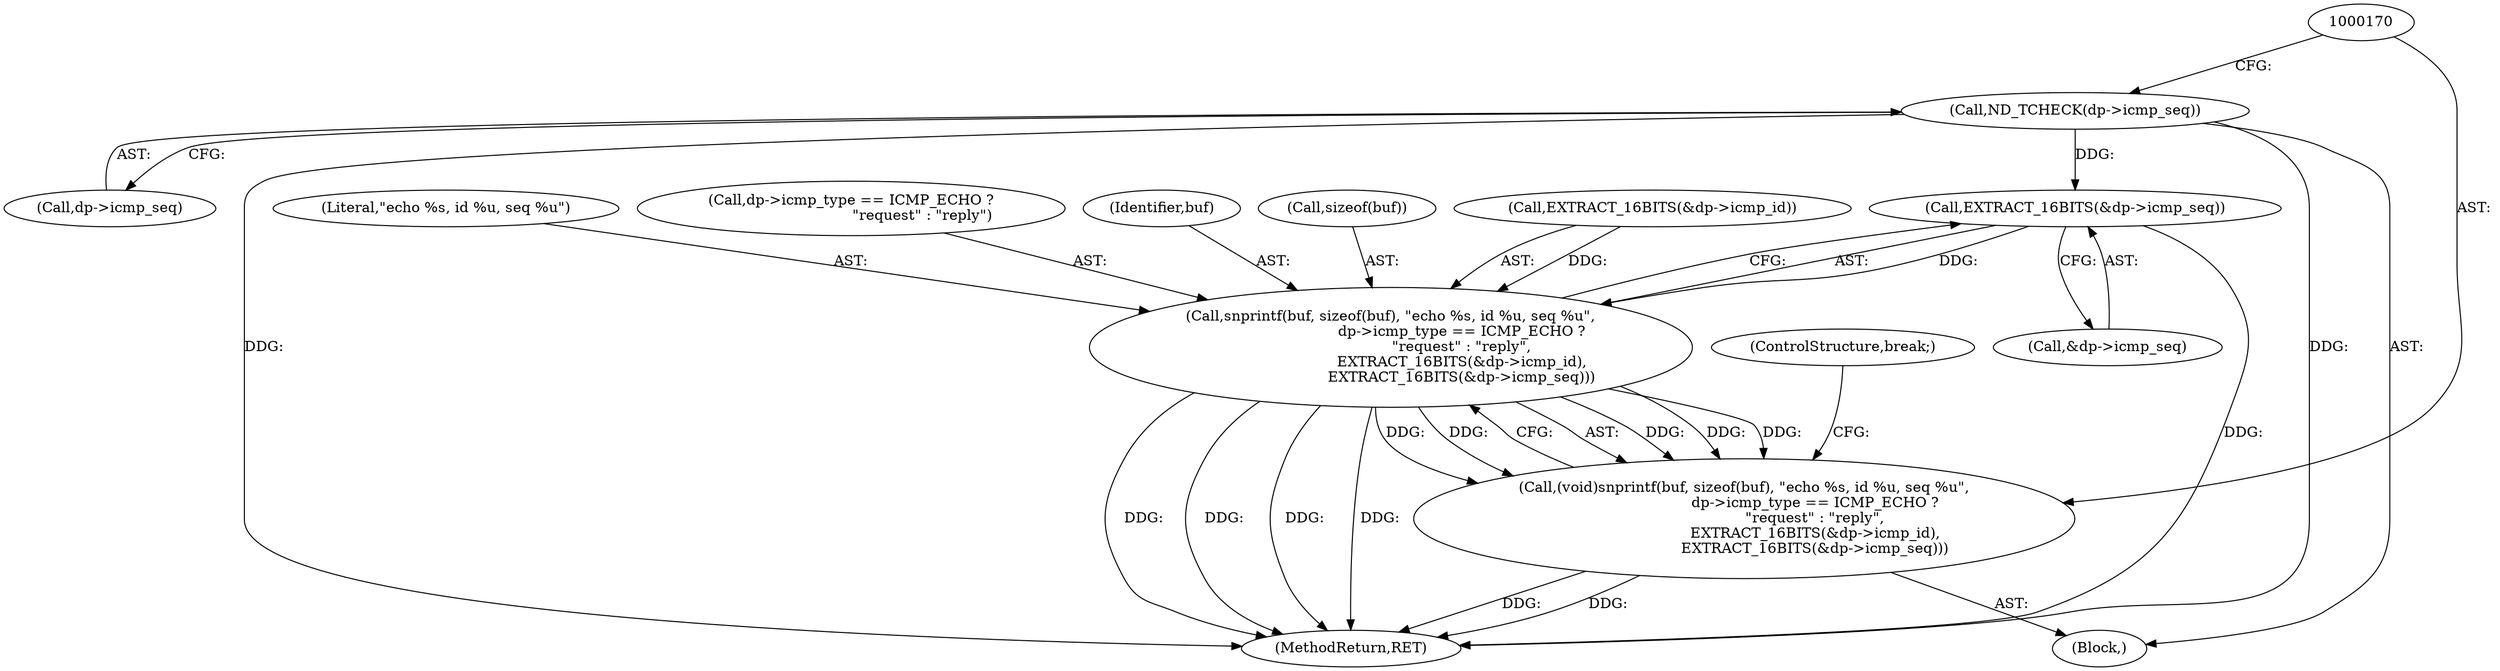 digraph "0_tcpdump_2b62d1dda41590db29368ec7ba5f4faf3464765a@pointer" {
"1000189" [label="(Call,EXTRACT_16BITS(&dp->icmp_seq))"];
"1000165" [label="(Call,ND_TCHECK(dp->icmp_seq))"];
"1000171" [label="(Call,snprintf(buf, sizeof(buf), \"echo %s, id %u, seq %u\",\n                               dp->icmp_type == ICMP_ECHO ?\n                               \"request\" : \"reply\",\n                               EXTRACT_16BITS(&dp->icmp_id),\n                               EXTRACT_16BITS(&dp->icmp_seq)))"];
"1000169" [label="(Call,(void)snprintf(buf, sizeof(buf), \"echo %s, id %u, seq %u\",\n                               dp->icmp_type == ICMP_ECHO ?\n                               \"request\" : \"reply\",\n                               EXTRACT_16BITS(&dp->icmp_id),\n                               EXTRACT_16BITS(&dp->icmp_seq)))"];
"1000190" [label="(Call,&dp->icmp_seq)"];
"1000189" [label="(Call,EXTRACT_16BITS(&dp->icmp_seq))"];
"1000171" [label="(Call,snprintf(buf, sizeof(buf), \"echo %s, id %u, seq %u\",\n                               dp->icmp_type == ICMP_ECHO ?\n                               \"request\" : \"reply\",\n                               EXTRACT_16BITS(&dp->icmp_id),\n                               EXTRACT_16BITS(&dp->icmp_seq)))"];
"1000175" [label="(Literal,\"echo %s, id %u, seq %u\")"];
"1000169" [label="(Call,(void)snprintf(buf, sizeof(buf), \"echo %s, id %u, seq %u\",\n                               dp->icmp_type == ICMP_ECHO ?\n                               \"request\" : \"reply\",\n                               EXTRACT_16BITS(&dp->icmp_id),\n                               EXTRACT_16BITS(&dp->icmp_seq)))"];
"1000176" [label="(Call,dp->icmp_type == ICMP_ECHO ?\n                               \"request\" : \"reply\")"];
"1000166" [label="(Call,dp->icmp_seq)"];
"1001245" [label="(MethodReturn,RET)"];
"1000162" [label="(Block,)"];
"1000172" [label="(Identifier,buf)"];
"1000194" [label="(ControlStructure,break;)"];
"1000173" [label="(Call,sizeof(buf))"];
"1000184" [label="(Call,EXTRACT_16BITS(&dp->icmp_id))"];
"1000165" [label="(Call,ND_TCHECK(dp->icmp_seq))"];
"1000189" -> "1000171"  [label="AST: "];
"1000189" -> "1000190"  [label="CFG: "];
"1000190" -> "1000189"  [label="AST: "];
"1000171" -> "1000189"  [label="CFG: "];
"1000189" -> "1001245"  [label="DDG: "];
"1000189" -> "1000171"  [label="DDG: "];
"1000165" -> "1000189"  [label="DDG: "];
"1000165" -> "1000162"  [label="AST: "];
"1000165" -> "1000166"  [label="CFG: "];
"1000166" -> "1000165"  [label="AST: "];
"1000170" -> "1000165"  [label="CFG: "];
"1000165" -> "1001245"  [label="DDG: "];
"1000165" -> "1001245"  [label="DDG: "];
"1000171" -> "1000169"  [label="AST: "];
"1000172" -> "1000171"  [label="AST: "];
"1000173" -> "1000171"  [label="AST: "];
"1000175" -> "1000171"  [label="AST: "];
"1000176" -> "1000171"  [label="AST: "];
"1000184" -> "1000171"  [label="AST: "];
"1000169" -> "1000171"  [label="CFG: "];
"1000171" -> "1001245"  [label="DDG: "];
"1000171" -> "1001245"  [label="DDG: "];
"1000171" -> "1001245"  [label="DDG: "];
"1000171" -> "1001245"  [label="DDG: "];
"1000171" -> "1000169"  [label="DDG: "];
"1000171" -> "1000169"  [label="DDG: "];
"1000171" -> "1000169"  [label="DDG: "];
"1000171" -> "1000169"  [label="DDG: "];
"1000171" -> "1000169"  [label="DDG: "];
"1000184" -> "1000171"  [label="DDG: "];
"1000169" -> "1000162"  [label="AST: "];
"1000170" -> "1000169"  [label="AST: "];
"1000194" -> "1000169"  [label="CFG: "];
"1000169" -> "1001245"  [label="DDG: "];
"1000169" -> "1001245"  [label="DDG: "];
}
